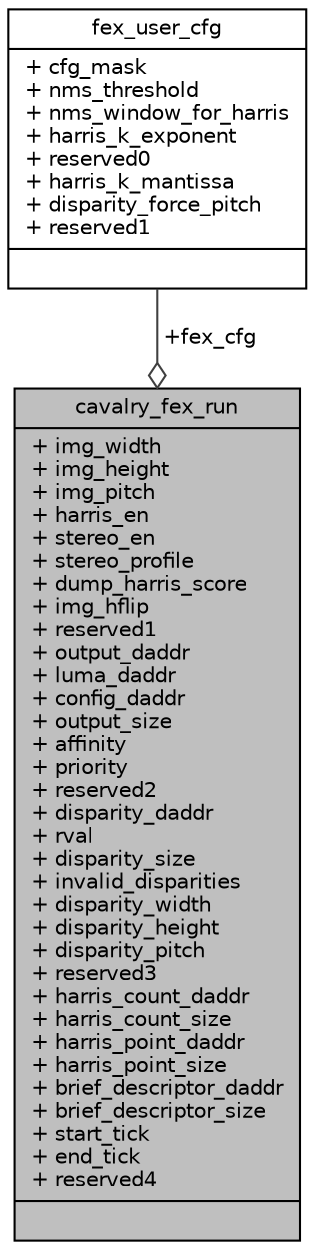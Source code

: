 digraph "cavalry_fex_run"
{
 // INTERACTIVE_SVG=YES
 // LATEX_PDF_SIZE
  bgcolor="transparent";
  edge [fontname="Helvetica",fontsize="10",labelfontname="Helvetica",labelfontsize="10"];
  node [fontname="Helvetica",fontsize="10",shape=record];
  Node1 [label="{cavalry_fex_run\n|+ img_width\l+ img_height\l+ img_pitch\l+ harris_en\l+ stereo_en\l+ stereo_profile\l+ dump_harris_score\l+ img_hflip\l+ reserved1\l+ output_daddr\l+ luma_daddr\l+ config_daddr\l+ output_size\l+ affinity\l+ priority\l+ reserved2\l+ disparity_daddr\l+ rval\l+ disparity_size\l+ invalid_disparities\l+ disparity_width\l+ disparity_height\l+ disparity_pitch\l+ reserved3\l+ harris_count_daddr\l+ harris_count_size\l+ harris_point_daddr\l+ harris_point_size\l+ brief_descriptor_daddr\l+ brief_descriptor_size\l+ start_tick\l+ end_tick\l+ reserved4\l|}",height=0.2,width=0.4,color="black", fillcolor="grey75", style="filled", fontcolor="black",tooltip=" "];
  Node2 -> Node1 [color="grey25",fontsize="10",style="solid",label=" +fex_cfg" ,arrowhead="odiamond",fontname="Helvetica"];
  Node2 [label="{fex_user_cfg\n|+ cfg_mask\l+ nms_threshold\l+ nms_window_for_harris\l+ harris_k_exponent\l+ reserved0\l+ harris_k_mantissa\l+ disparity_force_pitch\l+ reserved1\l|}",height=0.2,width=0.4,color="black",URL="$db/d0c/structfex__user__cfg.html",tooltip=" "];
}
